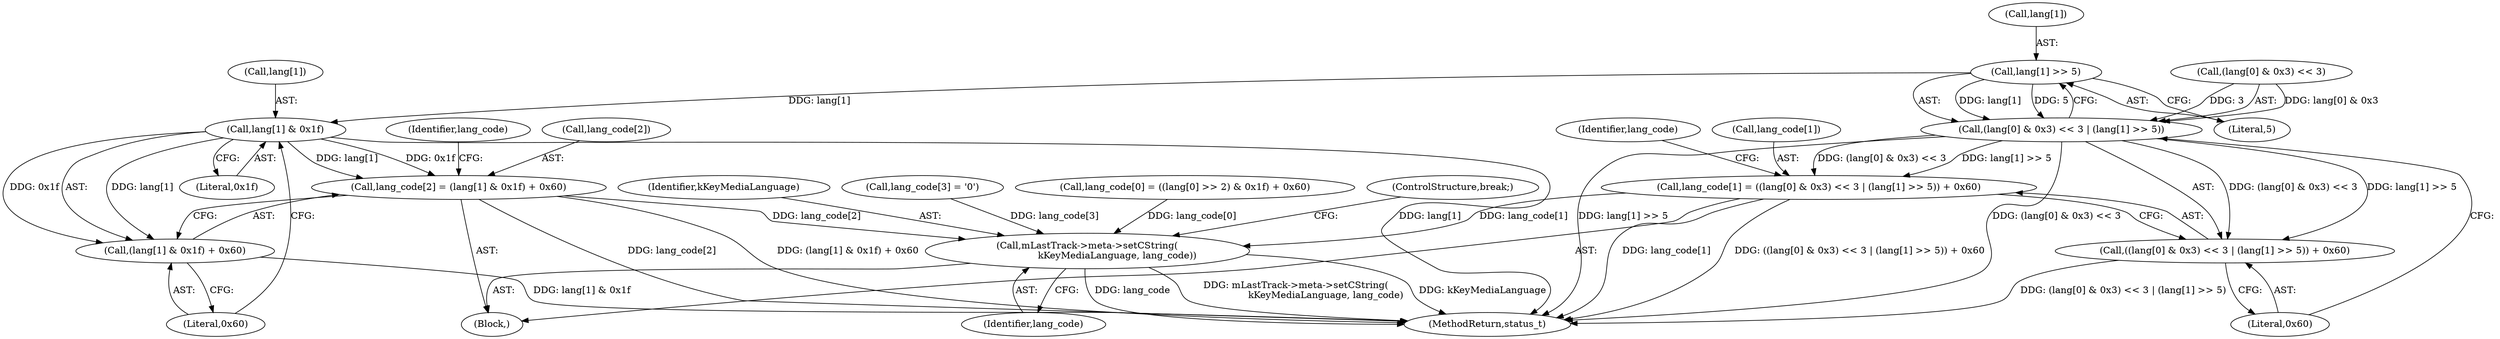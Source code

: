 digraph "0_Android_6fe85f7e15203e48df2cc3e8e1c4bc6ad49dc968@array" {
"1001341" [label="(Call,lang[1] >> 5)"];
"1001333" [label="(Call,(lang[0] & 0x3) << 3 | (lang[1] >> 5))"];
"1001328" [label="(Call,lang_code[1] = ((lang[0] & 0x3) << 3 | (lang[1] >> 5)) + 0x60)"];
"1001363" [label="(Call,mLastTrack->meta->setCString(\n                    kKeyMediaLanguage, lang_code))"];
"1001332" [label="(Call,((lang[0] & 0x3) << 3 | (lang[1] >> 5)) + 0x60)"];
"1001352" [label="(Call,lang[1] & 0x1f)"];
"1001347" [label="(Call,lang_code[2] = (lang[1] & 0x1f) + 0x60)"];
"1001351" [label="(Call,(lang[1] & 0x1f) + 0x60)"];
"1001105" [label="(Block,)"];
"1001351" [label="(Call,(lang[1] & 0x1f) + 0x60)"];
"1001345" [label="(Literal,5)"];
"1001315" [label="(Call,lang_code[0] = ((lang[0] >> 2) & 0x1f) + 0x60)"];
"1001360" [label="(Identifier,lang_code)"];
"1001333" [label="(Call,(lang[0] & 0x3) << 3 | (lang[1] >> 5))"];
"1001342" [label="(Call,lang[1])"];
"1001366" [label="(ControlStructure,break;)"];
"1002931" [label="(MethodReturn,status_t)"];
"1001365" [label="(Identifier,lang_code)"];
"1001364" [label="(Identifier,kKeyMediaLanguage)"];
"1001334" [label="(Call,(lang[0] & 0x3) << 3)"];
"1001358" [label="(Call,lang_code[3] = '\0')"];
"1001353" [label="(Call,lang[1])"];
"1001341" [label="(Call,lang[1] >> 5)"];
"1001347" [label="(Call,lang_code[2] = (lang[1] & 0x1f) + 0x60)"];
"1001328" [label="(Call,lang_code[1] = ((lang[0] & 0x3) << 3 | (lang[1] >> 5)) + 0x60)"];
"1001329" [label="(Call,lang_code[1])"];
"1001363" [label="(Call,mLastTrack->meta->setCString(\n                    kKeyMediaLanguage, lang_code))"];
"1001357" [label="(Literal,0x60)"];
"1001346" [label="(Literal,0x60)"];
"1001348" [label="(Call,lang_code[2])"];
"1001352" [label="(Call,lang[1] & 0x1f)"];
"1001349" [label="(Identifier,lang_code)"];
"1001332" [label="(Call,((lang[0] & 0x3) << 3 | (lang[1] >> 5)) + 0x60)"];
"1001356" [label="(Literal,0x1f)"];
"1001341" -> "1001333"  [label="AST: "];
"1001341" -> "1001345"  [label="CFG: "];
"1001342" -> "1001341"  [label="AST: "];
"1001345" -> "1001341"  [label="AST: "];
"1001333" -> "1001341"  [label="CFG: "];
"1001341" -> "1001333"  [label="DDG: lang[1]"];
"1001341" -> "1001333"  [label="DDG: 5"];
"1001341" -> "1001352"  [label="DDG: lang[1]"];
"1001333" -> "1001332"  [label="AST: "];
"1001334" -> "1001333"  [label="AST: "];
"1001346" -> "1001333"  [label="CFG: "];
"1001333" -> "1002931"  [label="DDG: lang[1] >> 5"];
"1001333" -> "1002931"  [label="DDG: (lang[0] & 0x3) << 3"];
"1001333" -> "1001328"  [label="DDG: (lang[0] & 0x3) << 3"];
"1001333" -> "1001328"  [label="DDG: lang[1] >> 5"];
"1001333" -> "1001332"  [label="DDG: (lang[0] & 0x3) << 3"];
"1001333" -> "1001332"  [label="DDG: lang[1] >> 5"];
"1001334" -> "1001333"  [label="DDG: lang[0] & 0x3"];
"1001334" -> "1001333"  [label="DDG: 3"];
"1001328" -> "1001105"  [label="AST: "];
"1001328" -> "1001332"  [label="CFG: "];
"1001329" -> "1001328"  [label="AST: "];
"1001332" -> "1001328"  [label="AST: "];
"1001349" -> "1001328"  [label="CFG: "];
"1001328" -> "1002931"  [label="DDG: lang_code[1]"];
"1001328" -> "1002931"  [label="DDG: ((lang[0] & 0x3) << 3 | (lang[1] >> 5)) + 0x60"];
"1001328" -> "1001363"  [label="DDG: lang_code[1]"];
"1001363" -> "1001105"  [label="AST: "];
"1001363" -> "1001365"  [label="CFG: "];
"1001364" -> "1001363"  [label="AST: "];
"1001365" -> "1001363"  [label="AST: "];
"1001366" -> "1001363"  [label="CFG: "];
"1001363" -> "1002931"  [label="DDG: mLastTrack->meta->setCString(\n                    kKeyMediaLanguage, lang_code)"];
"1001363" -> "1002931"  [label="DDG: kKeyMediaLanguage"];
"1001363" -> "1002931"  [label="DDG: lang_code"];
"1001358" -> "1001363"  [label="DDG: lang_code[3]"];
"1001315" -> "1001363"  [label="DDG: lang_code[0]"];
"1001347" -> "1001363"  [label="DDG: lang_code[2]"];
"1001332" -> "1001346"  [label="CFG: "];
"1001346" -> "1001332"  [label="AST: "];
"1001332" -> "1002931"  [label="DDG: (lang[0] & 0x3) << 3 | (lang[1] >> 5)"];
"1001352" -> "1001351"  [label="AST: "];
"1001352" -> "1001356"  [label="CFG: "];
"1001353" -> "1001352"  [label="AST: "];
"1001356" -> "1001352"  [label="AST: "];
"1001357" -> "1001352"  [label="CFG: "];
"1001352" -> "1002931"  [label="DDG: lang[1]"];
"1001352" -> "1001347"  [label="DDG: lang[1]"];
"1001352" -> "1001347"  [label="DDG: 0x1f"];
"1001352" -> "1001351"  [label="DDG: lang[1]"];
"1001352" -> "1001351"  [label="DDG: 0x1f"];
"1001347" -> "1001105"  [label="AST: "];
"1001347" -> "1001351"  [label="CFG: "];
"1001348" -> "1001347"  [label="AST: "];
"1001351" -> "1001347"  [label="AST: "];
"1001360" -> "1001347"  [label="CFG: "];
"1001347" -> "1002931"  [label="DDG: lang_code[2]"];
"1001347" -> "1002931"  [label="DDG: (lang[1] & 0x1f) + 0x60"];
"1001351" -> "1001357"  [label="CFG: "];
"1001357" -> "1001351"  [label="AST: "];
"1001351" -> "1002931"  [label="DDG: lang[1] & 0x1f"];
}
